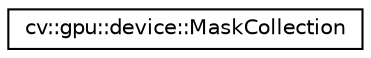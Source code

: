 digraph "Graphical Class Hierarchy"
{
 // LATEX_PDF_SIZE
  edge [fontname="Helvetica",fontsize="10",labelfontname="Helvetica",labelfontsize="10"];
  node [fontname="Helvetica",fontsize="10",shape=record];
  rankdir="LR";
  Node0 [label="cv::gpu::device::MaskCollection",height=0.2,width=0.4,color="black", fillcolor="white", style="filled",URL="$structcv_1_1gpu_1_1device_1_1_mask_collection.html",tooltip=" "];
}
